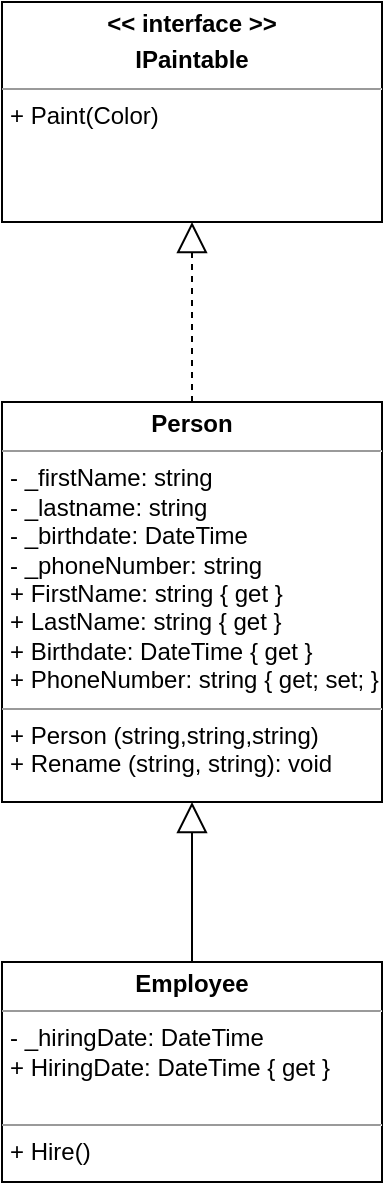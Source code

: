 <mxfile version="24.7.8">
  <diagram name="Page-1" id="c4acf3e9-155e-7222-9cf6-157b1a14988f">
    <mxGraphModel dx="1050" dy="669" grid="1" gridSize="10" guides="1" tooltips="1" connect="1" arrows="1" fold="1" page="1" pageScale="1" pageWidth="850" pageHeight="1100" background="none" math="0" shadow="0">
      <root>
        <mxCell id="0" />
        <mxCell id="1" parent="0" />
        <mxCell id="_qyZggjazP4rPu0F0oYg-1" value="&lt;p style=&quot;margin:0px;margin-top:4px;text-align:center;&quot;&gt;&lt;b&gt;Person&lt;/b&gt;&lt;/p&gt;&lt;hr size=&quot;1&quot;&gt;&lt;p style=&quot;margin:0px;margin-left:4px;&quot;&gt;- _firstName: string&lt;/p&gt;&lt;p style=&quot;margin:0px;margin-left:4px;&quot;&gt;- _lastname: string&lt;/p&gt;&lt;p style=&quot;margin:0px;margin-left:4px;&quot;&gt;- _birthdate: DateTime&lt;/p&gt;&lt;p style=&quot;margin:0px;margin-left:4px;&quot;&gt;- _phoneNumber: string&lt;/p&gt;&lt;p style=&quot;margin:0px;margin-left:4px;&quot;&gt;+ FirstName: string { get }&lt;br&gt;+ LastName: string { get }&lt;/p&gt;&lt;p style=&quot;margin:0px;margin-left:4px;&quot;&gt;+ Birthdate: DateTime { get }&lt;/p&gt;&lt;p style=&quot;margin:0px;margin-left:4px;&quot;&gt;+ PhoneNumber: string { get; set; }&lt;/p&gt;&lt;hr size=&quot;1&quot;&gt;&lt;p style=&quot;margin:0px;margin-left:4px;&quot;&gt;+ Person (string,string,string)&lt;br&gt;+ Rename (string, string): void&lt;/p&gt;" style="verticalAlign=top;align=left;overflow=fill;fontSize=12;fontFamily=Helvetica;html=1;rounded=0;shadow=0;comic=0;labelBackgroundColor=none;strokeWidth=1" parent="1" vertex="1">
          <mxGeometry x="280" y="250" width="190" height="200" as="geometry" />
        </mxCell>
        <mxCell id="_qyZggjazP4rPu0F0oYg-2" value="&lt;p style=&quot;margin:0px;margin-top:4px;text-align:center;&quot;&gt;&lt;b&gt;Employee&lt;/b&gt;&lt;/p&gt;&lt;hr size=&quot;1&quot;&gt;&lt;p style=&quot;margin:0px;margin-left:4px;&quot;&gt;- _hiringDate: DateTime&lt;/p&gt;&lt;p style=&quot;margin:0px;margin-left:4px;&quot;&gt;&lt;span style=&quot;background-color: initial;&quot;&gt;+ HiringDate: DateTime { get }&lt;/span&gt;&lt;/p&gt;&lt;p style=&quot;margin:0px;margin-left:4px;&quot;&gt;&lt;br&gt;&lt;/p&gt;&lt;hr size=&quot;1&quot;&gt;&lt;p style=&quot;margin:0px;margin-left:4px;&quot;&gt;+ Hire()&lt;/p&gt;&lt;p style=&quot;margin:0px;margin-left:4px;&quot;&gt;&lt;br&gt;&lt;/p&gt;" style="verticalAlign=top;align=left;overflow=fill;fontSize=12;fontFamily=Helvetica;html=1;rounded=0;shadow=0;comic=0;labelBackgroundColor=none;strokeWidth=1" parent="1" vertex="1">
          <mxGeometry x="280" y="530" width="190" height="110" as="geometry" />
        </mxCell>
        <mxCell id="_qyZggjazP4rPu0F0oYg-3" value="" style="endArrow=block;html=1;rounded=0;exitX=0.5;exitY=0;exitDx=0;exitDy=0;entryX=0.5;entryY=1;entryDx=0;entryDy=0;endFill=0;endSize=13;" parent="1" source="_qyZggjazP4rPu0F0oYg-2" target="_qyZggjazP4rPu0F0oYg-1" edge="1">
          <mxGeometry width="50" height="50" relative="1" as="geometry">
            <mxPoint x="400" y="480" as="sourcePoint" />
            <mxPoint x="450" y="430" as="targetPoint" />
          </mxGeometry>
        </mxCell>
        <mxCell id="lqd3RUjYx52H3ef3aMBq-1" value="&lt;p style=&quot;margin:0px;margin-top:4px;text-align:center;&quot;&gt;&lt;b&gt;&amp;lt;&amp;lt; interface &amp;gt;&amp;gt;&lt;/b&gt;&lt;/p&gt;&lt;p style=&quot;margin:0px;margin-top:4px;text-align:center;&quot;&gt;&lt;b&gt;IPaintable&lt;/b&gt;&lt;/p&gt;&lt;hr size=&quot;1&quot;&gt;&lt;p style=&quot;margin:0px;margin-left:4px;&quot;&gt;&lt;/p&gt;&lt;p style=&quot;margin:0px;margin-left:4px;&quot;&gt;+ Paint(Color)&lt;/p&gt;&lt;p style=&quot;margin:0px;margin-left:4px;&quot;&gt;&lt;br&gt;&lt;/p&gt;" style="verticalAlign=top;align=left;overflow=fill;fontSize=12;fontFamily=Helvetica;html=1;rounded=0;shadow=0;comic=0;labelBackgroundColor=none;strokeWidth=1" vertex="1" parent="1">
          <mxGeometry x="280" y="50" width="190" height="110" as="geometry" />
        </mxCell>
        <mxCell id="lqd3RUjYx52H3ef3aMBq-2" value="" style="endArrow=block;html=1;rounded=0;exitX=0.5;exitY=0;exitDx=0;exitDy=0;entryX=0.5;entryY=1;entryDx=0;entryDy=0;endFill=0;endSize=13;dashed=1;" edge="1" parent="1" source="_qyZggjazP4rPu0F0oYg-1" target="lqd3RUjYx52H3ef3aMBq-1">
          <mxGeometry width="50" height="50" relative="1" as="geometry">
            <mxPoint x="385" y="540" as="sourcePoint" />
            <mxPoint x="385" y="460" as="targetPoint" />
          </mxGeometry>
        </mxCell>
      </root>
    </mxGraphModel>
  </diagram>
</mxfile>
